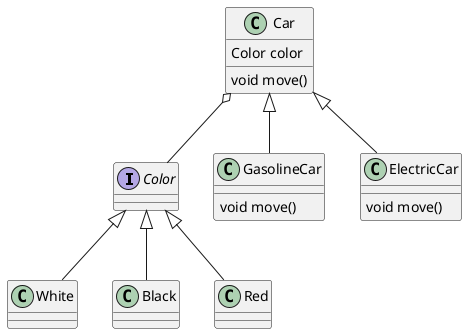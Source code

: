 @startuml
'https://plantuml.com/class-diagram


interface Color

Color <|-- White
Color <|-- Black
Color <|-- Red

class Car {
  Color color
  void move()
}
Car o-- Color

class GasolineCar {
 void move()
}
class ElectricCar {
void move()
}


Car <|-- GasolineCar
Car <|-- ElectricCar

@enduml